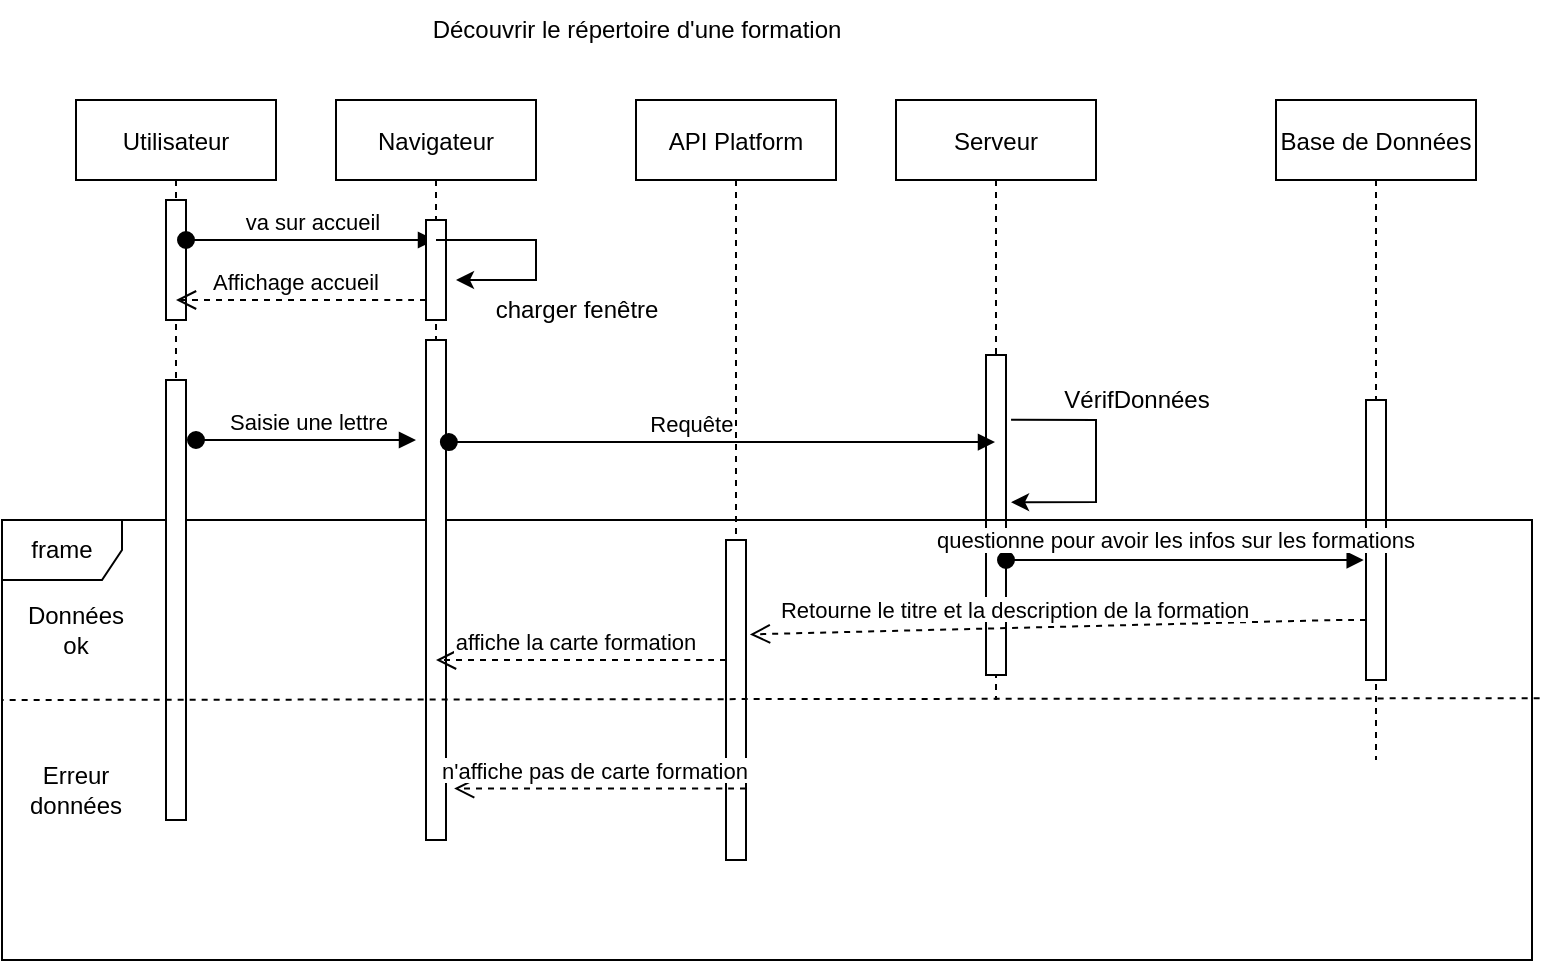 <mxfile version="20.2.2" type="github">
  <diagram id="kgpKYQtTHZ0yAKxKKP6v" name="Page-1">
    <mxGraphModel dx="1137" dy="687" grid="1" gridSize="10" guides="1" tooltips="1" connect="1" arrows="1" fold="1" page="1" pageScale="1" pageWidth="850" pageHeight="1100" math="0" shadow="0">
      <root>
        <mxCell id="0" />
        <mxCell id="1" parent="0" />
        <mxCell id="3nuBFxr9cyL0pnOWT2aG-1" value="Serveur" style="shape=umlLifeline;perimeter=lifelinePerimeter;container=1;collapsible=0;recursiveResize=0;rounded=0;shadow=0;strokeWidth=1;" parent="1" vertex="1">
          <mxGeometry x="490" y="60" width="100" height="300" as="geometry" />
        </mxCell>
        <mxCell id="OKuBl3w22oqXFg6nmcq0-17" value="" style="points=[];perimeter=orthogonalPerimeter;rounded=0;shadow=0;strokeWidth=1;" vertex="1" parent="3nuBFxr9cyL0pnOWT2aG-1">
          <mxGeometry x="45" y="127.5" width="10" height="160" as="geometry" />
        </mxCell>
        <mxCell id="OKuBl3w22oqXFg6nmcq0-20" value="" style="endArrow=classic;html=1;rounded=0;endFill=1;exitX=1.253;exitY=0.202;exitDx=0;exitDy=0;exitPerimeter=0;entryX=1.253;entryY=0.46;entryDx=0;entryDy=0;entryPerimeter=0;" edge="1" parent="3nuBFxr9cyL0pnOWT2aG-1" source="OKuBl3w22oqXFg6nmcq0-17" target="OKuBl3w22oqXFg6nmcq0-17">
          <mxGeometry width="50" height="50" relative="1" as="geometry">
            <mxPoint x="-10" y="140" as="sourcePoint" />
            <mxPoint y="160" as="targetPoint" />
            <Array as="points">
              <mxPoint x="100" y="160" />
              <mxPoint x="100" y="201" />
            </Array>
          </mxGeometry>
        </mxCell>
        <mxCell id="3nuBFxr9cyL0pnOWT2aG-5" value="Base de Données" style="shape=umlLifeline;perimeter=lifelinePerimeter;container=1;collapsible=0;recursiveResize=0;rounded=0;shadow=0;strokeWidth=1;" parent="1" vertex="1">
          <mxGeometry x="680" y="60" width="100" height="330" as="geometry" />
        </mxCell>
        <mxCell id="3nuBFxr9cyL0pnOWT2aG-6" value="" style="points=[];perimeter=orthogonalPerimeter;rounded=0;shadow=0;strokeWidth=1;" parent="3nuBFxr9cyL0pnOWT2aG-5" vertex="1">
          <mxGeometry x="45" y="150" width="10" height="140" as="geometry" />
        </mxCell>
        <mxCell id="OKuBl3w22oqXFg6nmcq0-22" value="questionne pour avoir les infos sur les formations" style="verticalAlign=bottom;startArrow=oval;endArrow=block;startSize=8;shadow=0;strokeWidth=1;exitX=1.211;exitY=0.533;exitDx=0;exitDy=0;exitPerimeter=0;entryX=0.89;entryY=0.091;entryDx=0;entryDy=0;entryPerimeter=0;" edge="1" parent="3nuBFxr9cyL0pnOWT2aG-5" target="OTlLBMgVeQTJatDbP9Qq-1">
          <mxGeometry x="-0.05" y="1" relative="1" as="geometry">
            <mxPoint x="-135.0" y="230.0" as="sourcePoint" />
            <mxPoint x="138.07" y="230.0" as="targetPoint" />
            <mxPoint as="offset" />
          </mxGeometry>
        </mxCell>
        <mxCell id="OKuBl3w22oqXFg6nmcq0-14" value="Retourne le titre et la description de la formation" style="verticalAlign=bottom;endArrow=open;dashed=1;endSize=8;exitX=0;exitY=0.95;shadow=0;strokeWidth=1;entryX=1.194;entryY=0.295;entryDx=0;entryDy=0;entryPerimeter=0;" edge="1" parent="3nuBFxr9cyL0pnOWT2aG-5" target="OKuBl3w22oqXFg6nmcq0-24">
          <mxGeometry x="0.139" relative="1" as="geometry">
            <mxPoint x="-60" y="260" as="targetPoint" />
            <mxPoint x="45" y="260.0" as="sourcePoint" />
            <Array as="points">
              <mxPoint x="30" y="260" />
            </Array>
            <mxPoint as="offset" />
          </mxGeometry>
        </mxCell>
        <mxCell id="OTlLBMgVeQTJatDbP9Qq-1" value="frame" style="shape=umlFrame;whiteSpace=wrap;html=1;" parent="1" vertex="1">
          <mxGeometry x="43" y="270" width="765" height="220" as="geometry" />
        </mxCell>
        <mxCell id="OKuBl3w22oqXFg6nmcq0-1" value="Utilisateur" style="shape=umlLifeline;perimeter=lifelinePerimeter;container=1;collapsible=0;recursiveResize=0;rounded=0;shadow=0;strokeWidth=1;" vertex="1" parent="1">
          <mxGeometry x="80" y="60" width="100" height="360" as="geometry" />
        </mxCell>
        <mxCell id="OKuBl3w22oqXFg6nmcq0-2" value="" style="points=[];perimeter=orthogonalPerimeter;rounded=0;shadow=0;strokeWidth=1;" vertex="1" parent="OKuBl3w22oqXFg6nmcq0-1">
          <mxGeometry x="45" y="50" width="10" height="60" as="geometry" />
        </mxCell>
        <mxCell id="OKuBl3w22oqXFg6nmcq0-3" value="va sur accueil" style="verticalAlign=bottom;startArrow=oval;endArrow=block;startSize=8;shadow=0;strokeWidth=1;exitX=1.211;exitY=0.533;exitDx=0;exitDy=0;exitPerimeter=0;" edge="1" parent="OKuBl3w22oqXFg6nmcq0-1" target="OKuBl3w22oqXFg6nmcq0-4">
          <mxGeometry x="0.024" relative="1" as="geometry">
            <mxPoint x="55.0" y="70" as="sourcePoint" />
            <mxPoint x="142.89" y="70" as="targetPoint" />
            <mxPoint as="offset" />
          </mxGeometry>
        </mxCell>
        <mxCell id="OKuBl3w22oqXFg6nmcq0-12" value="" style="points=[];perimeter=orthogonalPerimeter;rounded=0;shadow=0;strokeWidth=1;" vertex="1" parent="OKuBl3w22oqXFg6nmcq0-1">
          <mxGeometry x="45" y="140" width="10" height="220" as="geometry" />
        </mxCell>
        <mxCell id="OKuBl3w22oqXFg6nmcq0-4" value="Navigateur" style="shape=umlLifeline;perimeter=lifelinePerimeter;container=1;collapsible=0;recursiveResize=0;rounded=0;shadow=0;strokeWidth=1;" vertex="1" parent="1">
          <mxGeometry x="210" y="60" width="100" height="370" as="geometry" />
        </mxCell>
        <mxCell id="OKuBl3w22oqXFg6nmcq0-5" value="" style="points=[];perimeter=orthogonalPerimeter;rounded=0;shadow=0;strokeWidth=1;" vertex="1" parent="OKuBl3w22oqXFg6nmcq0-4">
          <mxGeometry x="45" y="60" width="10" height="50" as="geometry" />
        </mxCell>
        <mxCell id="OKuBl3w22oqXFg6nmcq0-7" value="" style="endArrow=classic;html=1;rounded=0;endFill=1;" edge="1" parent="OKuBl3w22oqXFg6nmcq0-4">
          <mxGeometry width="50" height="50" relative="1" as="geometry">
            <mxPoint x="50" y="70" as="sourcePoint" />
            <mxPoint x="60" y="90" as="targetPoint" />
            <Array as="points">
              <mxPoint x="100" y="70" />
              <mxPoint x="100" y="90" />
            </Array>
          </mxGeometry>
        </mxCell>
        <mxCell id="OTlLBMgVeQTJatDbP9Qq-11" value="Affichage accueil" style="verticalAlign=bottom;endArrow=open;dashed=1;endSize=8;exitX=0;exitY=0.95;shadow=0;strokeWidth=1;" parent="OKuBl3w22oqXFg6nmcq0-4" edge="1" target="OKuBl3w22oqXFg6nmcq0-1">
          <mxGeometry x="0.037" relative="1" as="geometry">
            <mxPoint x="-60" y="100" as="targetPoint" />
            <mxPoint x="45" y="100.0" as="sourcePoint" />
            <Array as="points">
              <mxPoint x="30" y="100" />
            </Array>
            <mxPoint as="offset" />
          </mxGeometry>
        </mxCell>
        <mxCell id="OKuBl3w22oqXFg6nmcq0-15" value="" style="points=[];perimeter=orthogonalPerimeter;rounded=0;shadow=0;strokeWidth=1;" vertex="1" parent="OKuBl3w22oqXFg6nmcq0-4">
          <mxGeometry x="45" y="120" width="10" height="250" as="geometry" />
        </mxCell>
        <mxCell id="OKuBl3w22oqXFg6nmcq0-6" value="Découvrir le répertoire d&#39;une formation" style="text;html=1;align=center;verticalAlign=middle;resizable=0;points=[];autosize=1;strokeColor=none;fillColor=none;" vertex="1" parent="1">
          <mxGeometry x="245" y="10" width="230" height="30" as="geometry" />
        </mxCell>
        <mxCell id="OKuBl3w22oqXFg6nmcq0-8" value="charger fenêtre" style="text;html=1;align=center;verticalAlign=middle;resizable=0;points=[];autosize=1;strokeColor=none;fillColor=none;" vertex="1" parent="1">
          <mxGeometry x="280" y="150" width="100" height="30" as="geometry" />
        </mxCell>
        <mxCell id="OKuBl3w22oqXFg6nmcq0-9" value="API Platform" style="shape=umlLifeline;perimeter=lifelinePerimeter;container=1;collapsible=0;recursiveResize=0;rounded=0;shadow=0;strokeWidth=1;" vertex="1" parent="1">
          <mxGeometry x="360" y="60" width="100" height="380" as="geometry" />
        </mxCell>
        <mxCell id="OKuBl3w22oqXFg6nmcq0-24" value="" style="points=[];perimeter=orthogonalPerimeter;rounded=0;shadow=0;strokeWidth=1;" vertex="1" parent="OKuBl3w22oqXFg6nmcq0-9">
          <mxGeometry x="45" y="220" width="10" height="160" as="geometry" />
        </mxCell>
        <mxCell id="OKuBl3w22oqXFg6nmcq0-13" value="Saisie une lettre" style="verticalAlign=bottom;startArrow=oval;endArrow=block;startSize=8;shadow=0;strokeWidth=1;exitX=1.211;exitY=0.533;exitDx=0;exitDy=0;exitPerimeter=0;" edge="1" parent="1">
          <mxGeometry x="0.024" relative="1" as="geometry">
            <mxPoint x="140.0" y="230" as="sourcePoint" />
            <mxPoint x="250" y="230" as="targetPoint" />
            <mxPoint as="offset" />
          </mxGeometry>
        </mxCell>
        <mxCell id="OKuBl3w22oqXFg6nmcq0-16" value="Requête" style="verticalAlign=bottom;startArrow=oval;endArrow=block;startSize=8;shadow=0;strokeWidth=1;exitX=1.211;exitY=0.533;exitDx=0;exitDy=0;exitPerimeter=0;" edge="1" parent="1" target="3nuBFxr9cyL0pnOWT2aG-1">
          <mxGeometry x="-0.111" relative="1" as="geometry">
            <mxPoint x="266.43" y="231.04" as="sourcePoint" />
            <mxPoint x="380.0" y="230.0" as="targetPoint" />
            <mxPoint as="offset" />
          </mxGeometry>
        </mxCell>
        <mxCell id="OKuBl3w22oqXFg6nmcq0-21" value="VérifDonnées" style="text;html=1;align=center;verticalAlign=middle;resizable=0;points=[];autosize=1;strokeColor=none;fillColor=none;" vertex="1" parent="1">
          <mxGeometry x="560" y="195" width="100" height="30" as="geometry" />
        </mxCell>
        <mxCell id="OKuBl3w22oqXFg6nmcq0-26" value="affiche la carte formation" style="verticalAlign=bottom;endArrow=open;dashed=1;endSize=8;exitX=0;exitY=0.95;shadow=0;strokeWidth=1;" edge="1" parent="1" target="OKuBl3w22oqXFg6nmcq0-4">
          <mxGeometry x="0.035" relative="1" as="geometry">
            <mxPoint x="300" y="340" as="targetPoint" />
            <mxPoint x="405" y="340.0" as="sourcePoint" />
            <Array as="points">
              <mxPoint x="390" y="340" />
            </Array>
            <mxPoint as="offset" />
          </mxGeometry>
        </mxCell>
        <mxCell id="OKuBl3w22oqXFg6nmcq0-31" value="" style="endArrow=none;dashed=1;html=1;rounded=0;entryX=0;entryY=0.409;entryDx=0;entryDy=0;entryPerimeter=0;exitX=1.005;exitY=0.405;exitDx=0;exitDy=0;exitPerimeter=0;" edge="1" parent="1" source="OTlLBMgVeQTJatDbP9Qq-1" target="OTlLBMgVeQTJatDbP9Qq-1">
          <mxGeometry width="50" height="50" relative="1" as="geometry">
            <mxPoint x="720" y="390" as="sourcePoint" />
            <mxPoint x="770" y="340" as="targetPoint" />
          </mxGeometry>
        </mxCell>
        <mxCell id="OKuBl3w22oqXFg6nmcq0-33" value="Données ok" style="text;html=1;strokeColor=none;fillColor=none;align=center;verticalAlign=middle;whiteSpace=wrap;rounded=0;" vertex="1" parent="1">
          <mxGeometry x="50" y="310" width="60" height="30" as="geometry" />
        </mxCell>
        <mxCell id="OKuBl3w22oqXFg6nmcq0-34" value="Erreur données" style="text;html=1;strokeColor=none;fillColor=none;align=center;verticalAlign=middle;whiteSpace=wrap;rounded=0;" vertex="1" parent="1">
          <mxGeometry x="50" y="390" width="60" height="30" as="geometry" />
        </mxCell>
        <mxCell id="OKuBl3w22oqXFg6nmcq0-35" value="n&#39;affiche pas de carte formation" style="verticalAlign=bottom;endArrow=open;dashed=1;endSize=8;exitX=0;exitY=0.95;shadow=0;strokeWidth=1;" edge="1" parent="1">
          <mxGeometry x="0.035" relative="1" as="geometry">
            <mxPoint x="269.071" y="404.29" as="targetPoint" />
            <mxPoint x="415" y="404.29" as="sourcePoint" />
            <Array as="points">
              <mxPoint x="400" y="404.29" />
            </Array>
            <mxPoint as="offset" />
          </mxGeometry>
        </mxCell>
      </root>
    </mxGraphModel>
  </diagram>
</mxfile>

